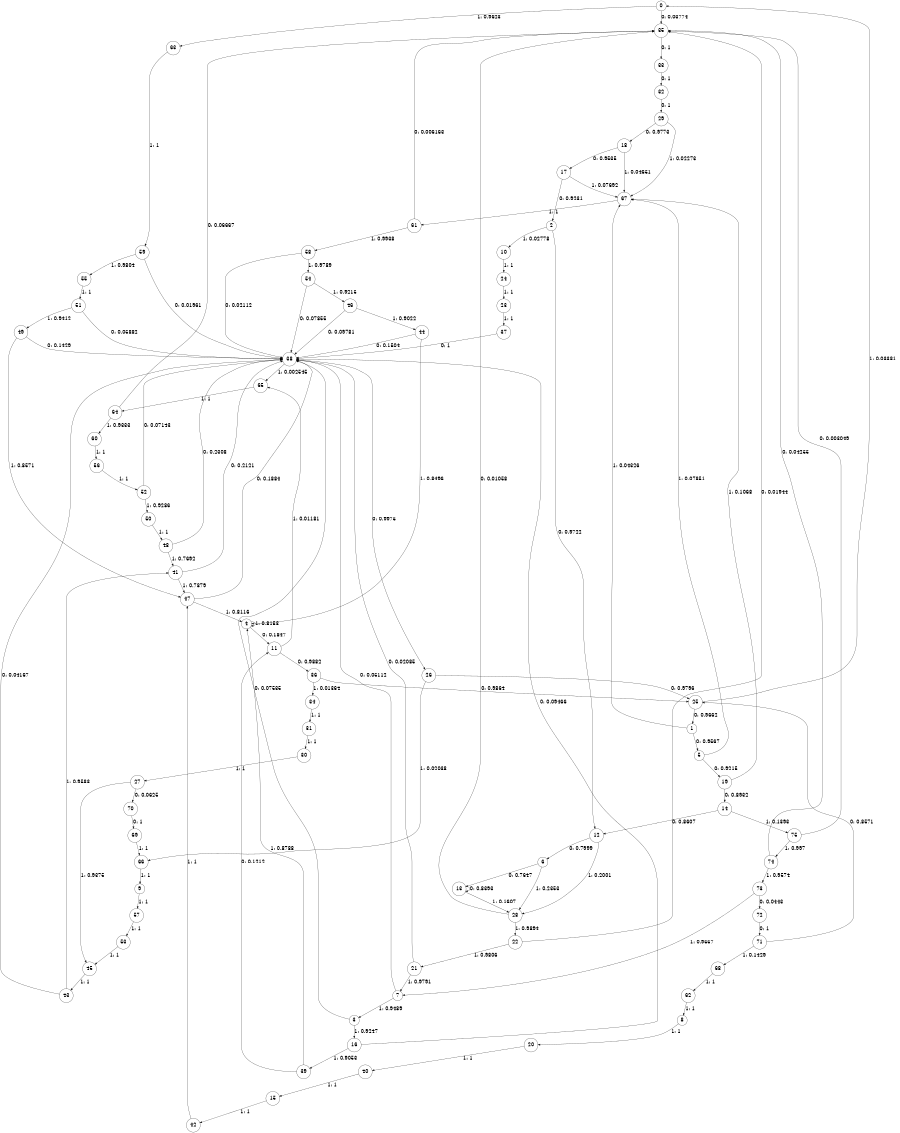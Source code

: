 digraph "ch3_face_grouped_df_L14" {
size = "6,8.5";
ratio = "fill";
node [shape = circle];
node [fontsize = 24];
edge [fontsize = 24];
0 -> 35 [label = "0: 0.03774  "];
0 -> 63 [label = "1: 0.9623   "];
1 -> 5 [label = "0: 0.9567   "];
1 -> 67 [label = "1: 0.04326  "];
2 -> 12 [label = "0: 0.9722   "];
2 -> 10 [label = "1: 0.02778  "];
3 -> 38 [label = "0: 0.07535  "];
3 -> 16 [label = "1: 0.9247   "];
4 -> 11 [label = "0: 0.1847   "];
4 -> 4 [label = "1: 0.8153   "];
5 -> 19 [label = "0: 0.9215   "];
5 -> 67 [label = "1: 0.07851  "];
6 -> 13 [label = "0: 0.7647   "];
6 -> 28 [label = "1: 0.2353   "];
7 -> 38 [label = "0: 0.05112  "];
7 -> 3 [label = "1: 0.9489   "];
8 -> 20 [label = "1: 1        "];
9 -> 57 [label = "1: 1        "];
10 -> 24 [label = "1: 1        "];
11 -> 36 [label = "0: 0.9882   "];
11 -> 65 [label = "1: 0.01181  "];
12 -> 6 [label = "0: 0.7999   "];
12 -> 28 [label = "1: 0.2001   "];
13 -> 13 [label = "0: 0.8393   "];
13 -> 28 [label = "1: 0.1607   "];
14 -> 12 [label = "0: 0.8607   "];
14 -> 75 [label = "1: 0.1393   "];
15 -> 42 [label = "1: 1        "];
16 -> 38 [label = "0: 0.09466  "];
16 -> 39 [label = "1: 0.9053   "];
17 -> 2 [label = "0: 0.9231   "];
17 -> 67 [label = "1: 0.07692  "];
18 -> 17 [label = "0: 0.9535   "];
18 -> 67 [label = "1: 0.04651  "];
19 -> 14 [label = "0: 0.8932   "];
19 -> 67 [label = "1: 0.1068   "];
20 -> 40 [label = "1: 1        "];
21 -> 38 [label = "0: 0.02085  "];
21 -> 7 [label = "1: 0.9791   "];
22 -> 35 [label = "0: 0.01944  "];
22 -> 21 [label = "1: 0.9806   "];
23 -> 37 [label = "1: 1        "];
24 -> 23 [label = "1: 1        "];
25 -> 1 [label = "0: 0.9662   "];
25 -> 0 [label = "1: 0.03381  "];
26 -> 25 [label = "0: 0.9796   "];
26 -> 66 [label = "1: 0.02038  "];
27 -> 70 [label = "0: 0.0625   "];
27 -> 45 [label = "1: 0.9375   "];
28 -> 35 [label = "0: 0.01058  "];
28 -> 22 [label = "1: 0.9894   "];
29 -> 18 [label = "0: 0.9773   "];
29 -> 67 [label = "1: 0.02273  "];
30 -> 27 [label = "1: 1        "];
31 -> 30 [label = "1: 1        "];
32 -> 29 [label = "0: 1        "];
33 -> 32 [label = "0: 1        "];
34 -> 31 [label = "1: 1        "];
35 -> 33 [label = "0: 1        "];
36 -> 25 [label = "0: 0.9864   "];
36 -> 34 [label = "1: 0.01364  "];
37 -> 38 [label = "0: 1        "];
38 -> 26 [label = "0: 0.9975   "];
38 -> 65 [label = "1: 0.002545  "];
39 -> 11 [label = "0: 0.1212   "];
39 -> 4 [label = "1: 0.8788   "];
40 -> 15 [label = "1: 1        "];
41 -> 38 [label = "0: 0.2121   "];
41 -> 47 [label = "1: 0.7879   "];
42 -> 47 [label = "1: 1        "];
43 -> 38 [label = "0: 0.04167  "];
43 -> 41 [label = "1: 0.9583   "];
44 -> 38 [label = "0: 0.1504   "];
44 -> 4 [label = "1: 0.8496   "];
45 -> 43 [label = "1: 1        "];
46 -> 38 [label = "0: 0.09781  "];
46 -> 44 [label = "1: 0.9022   "];
47 -> 38 [label = "0: 0.1884   "];
47 -> 4 [label = "1: 0.8116   "];
48 -> 38 [label = "0: 0.2308   "];
48 -> 41 [label = "1: 0.7692   "];
49 -> 38 [label = "0: 0.1429   "];
49 -> 47 [label = "1: 0.8571   "];
50 -> 48 [label = "1: 1        "];
51 -> 38 [label = "0: 0.05882  "];
51 -> 49 [label = "1: 0.9412   "];
52 -> 38 [label = "0: 0.07143  "];
52 -> 50 [label = "1: 0.9286   "];
53 -> 45 [label = "1: 1        "];
54 -> 38 [label = "0: 0.07855  "];
54 -> 46 [label = "1: 0.9215   "];
55 -> 51 [label = "1: 1        "];
56 -> 52 [label = "1: 1        "];
57 -> 53 [label = "1: 1        "];
58 -> 38 [label = "0: 0.02112  "];
58 -> 54 [label = "1: 0.9789   "];
59 -> 38 [label = "0: 0.01961  "];
59 -> 55 [label = "1: 0.9804   "];
60 -> 56 [label = "1: 1        "];
61 -> 35 [label = "0: 0.006163  "];
61 -> 58 [label = "1: 0.9938   "];
62 -> 8 [label = "1: 1        "];
63 -> 59 [label = "1: 1        "];
64 -> 35 [label = "0: 0.06667  "];
64 -> 60 [label = "1: 0.9333   "];
65 -> 64 [label = "1: 1        "];
66 -> 9 [label = "1: 1        "];
67 -> 61 [label = "1: 1        "];
68 -> 62 [label = "1: 1        "];
69 -> 66 [label = "1: 1        "];
70 -> 69 [label = "0: 1        "];
71 -> 25 [label = "0: 0.8571   "];
71 -> 68 [label = "1: 0.1429   "];
72 -> 71 [label = "0: 1        "];
73 -> 72 [label = "0: 0.0443   "];
73 -> 7 [label = "1: 0.9557   "];
74 -> 35 [label = "0: 0.04255  "];
74 -> 73 [label = "1: 0.9574   "];
75 -> 35 [label = "0: 0.003049  "];
75 -> 74 [label = "1: 0.997    "];
}